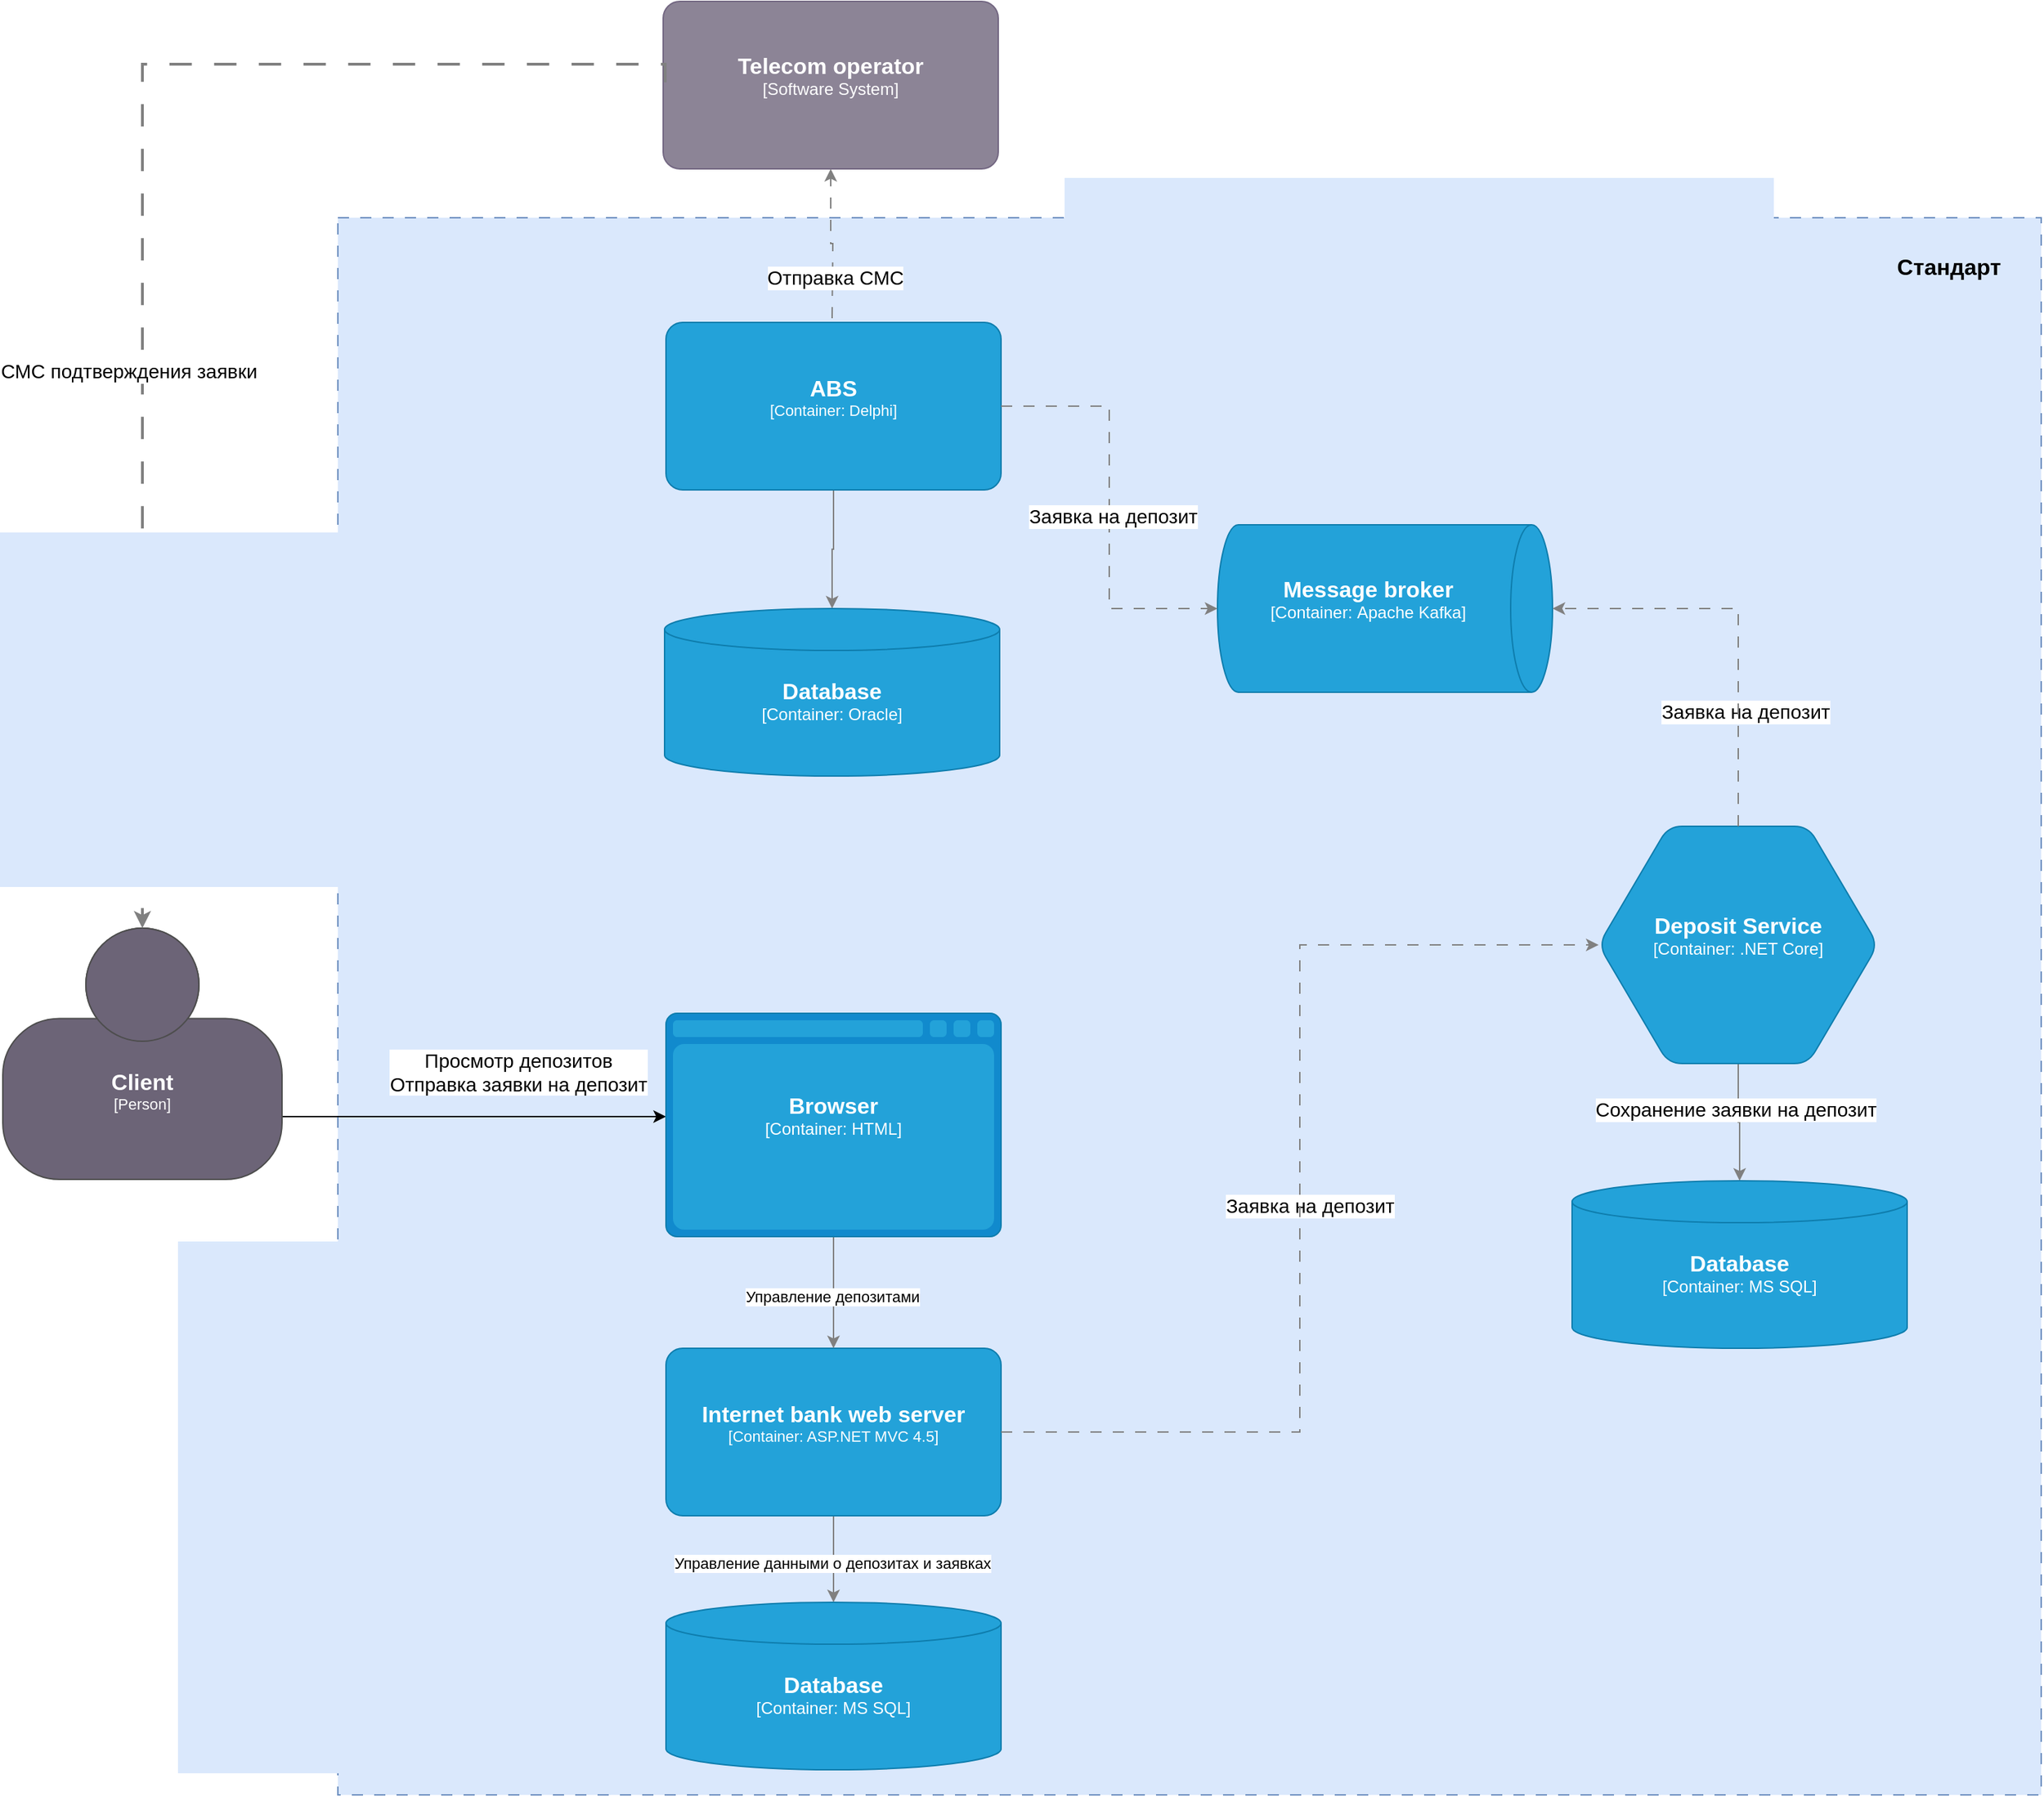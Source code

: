<mxfile version="26.2.2">
  <diagram name="Страница — 1" id="ZuPGvZtwAR4wR8xBhLt8">
    <mxGraphModel dx="1620" dy="1104" grid="1" gridSize="10" guides="1" tooltips="1" connect="1" arrows="1" fold="1" page="1" pageScale="1" pageWidth="1654" pageHeight="1169" math="0" shadow="0">
      <root>
        <mxCell id="0" />
        <mxCell id="1" parent="0" />
        <mxCell id="SCF3WHq6haqzqRKpb7or-4" value="" style="rounded=0;whiteSpace=wrap;html=1;fillColor=#dae8fc;strokeColor=#6c8ebf;fillStyle=solid;dashed=1;dashPattern=8 8;" parent="1" vertex="1">
          <mxGeometry x="260" y="390" width="1220" height="1130" as="geometry" />
        </mxCell>
        <mxCell id="SCF3WHq6haqzqRKpb7or-3" style="edgeStyle=orthogonalEdgeStyle;rounded=0;orthogonalLoop=1;jettySize=auto;html=1;exitX=1;exitY=0.75;exitDx=0;exitDy=0;exitPerimeter=0;" parent="1" source="6K21hE7B_25wVP2OrtQ--6" edge="1">
          <mxGeometry relative="1" as="geometry">
            <mxPoint x="495" y="1034" as="targetPoint" />
          </mxGeometry>
        </mxCell>
        <object placeholders="1" c4Name="Client" c4Type="Person" c4Description="" label="&lt;font style=&quot;font-size: 16px&quot;&gt;&lt;b&gt;%c4Name%&lt;/b&gt;&lt;/font&gt;&lt;div&gt;[%c4Type%]&lt;/div&gt;&lt;br&gt;&lt;div&gt;&lt;font style=&quot;font-size: 11px&quot;&gt;&lt;font color=&quot;#cccccc&quot;&gt;%c4Description%&lt;/font&gt;&lt;/div&gt;" id="6K21hE7B_25wVP2OrtQ--6">
          <mxCell style="html=1;fontSize=11;dashed=0;whiteSpace=wrap;fillColor=#6C6477;strokeColor=#4D4D4D;fontColor=#ffffff;shape=mxgraph.c4.person2;align=center;metaEdit=1;points=[[0.5,0,0],[1,0.5,0],[1,0.75,0],[0.75,1,0],[0.5,1,0],[0.25,1,0],[0,0.75,0],[0,0.5,0]];resizable=0;" parent="1" vertex="1">
            <mxGeometry x="20" y="899" width="200" height="180" as="geometry" />
          </mxCell>
        </object>
        <object placeholders="1" c4Name="Telecom operator" c4Type="Software System" c4Description="" label="&lt;font style=&quot;font-size: 16px&quot;&gt;&lt;b&gt;%c4Name%&lt;/b&gt;&lt;/font&gt;&lt;div&gt;[%c4Type%]&lt;/div&gt;&lt;br&gt;&lt;div&gt;&lt;font style=&quot;font-size: 11px&quot;&gt;&lt;font color=&quot;#cccccc&quot;&gt;%c4Description%&lt;/font&gt;&lt;/div&gt;" id="6K21hE7B_25wVP2OrtQ--15">
          <mxCell style="rounded=1;whiteSpace=wrap;html=1;labelBackgroundColor=none;fillColor=#8C8496;fontColor=#ffffff;align=center;arcSize=10;strokeColor=#736782;metaEdit=1;resizable=0;points=[[0.25,0,0],[0.5,0,0],[0.75,0,0],[1,0.25,0],[1,0.5,0],[1,0.75,0],[0.75,1,0],[0.5,1,0],[0.25,1,0],[0,0.75,0],[0,0.5,0],[0,0.25,0]];" parent="1" vertex="1">
            <mxGeometry x="493" y="235" width="240" height="120" as="geometry" />
          </mxCell>
        </object>
        <mxCell id="6K21hE7B_25wVP2OrtQ--16" style="edgeStyle=orthogonalEdgeStyle;rounded=0;orthogonalLoop=1;jettySize=auto;html=1;strokeWidth=1;strokeColor=#808080;dashed=1;dashPattern=8 8;" parent="1" target="6K21hE7B_25wVP2OrtQ--15" edge="1">
          <mxGeometry relative="1" as="geometry">
            <mxPoint x="930" y="571" as="targetPoint" />
            <mxPoint x="614.0" y="462" as="sourcePoint" />
          </mxGeometry>
        </mxCell>
        <mxCell id="6K21hE7B_25wVP2OrtQ--23" value="Отправка СМС" style="edgeLabel;html=1;align=center;verticalAlign=middle;resizable=0;points=[];fontSize=14;" parent="6K21hE7B_25wVP2OrtQ--16" vertex="1" connectable="0">
          <mxGeometry x="-0.143" y="1" relative="1" as="geometry">
            <mxPoint x="2" y="17" as="offset" />
          </mxGeometry>
        </mxCell>
        <mxCell id="6K21hE7B_25wVP2OrtQ--32" value="Стандарт" style="text;html=1;align=center;verticalAlign=middle;whiteSpace=wrap;rounded=0;fontStyle=1;fontSize=16;" parent="1" vertex="1">
          <mxGeometry x="1384" y="410" width="60" height="30" as="geometry" />
        </mxCell>
        <mxCell id="pjNkSmXGuTjZCD84pebg-2" style="edgeStyle=orthogonalEdgeStyle;rounded=0;orthogonalLoop=1;jettySize=auto;html=1;exitX=0.006;exitY=0.483;exitDx=0;exitDy=0;exitPerimeter=0;entryX=0.5;entryY=0;entryDx=0;entryDy=0;entryPerimeter=0;strokeWidth=2;dashed=1;dashPattern=8 8;strokeColor=#808080;" parent="1" source="6K21hE7B_25wVP2OrtQ--15" target="6K21hE7B_25wVP2OrtQ--6" edge="1">
          <mxGeometry relative="1" as="geometry">
            <Array as="points">
              <mxPoint x="494" y="280" />
              <mxPoint x="120" y="280" />
            </Array>
          </mxGeometry>
        </mxCell>
        <mxCell id="pjNkSmXGuTjZCD84pebg-3" value="СМС подтверждения заявки" style="edgeLabel;html=1;align=center;verticalAlign=middle;resizable=0;points=[];fontSize=14;" parent="pjNkSmXGuTjZCD84pebg-2" vertex="1" connectable="0">
          <mxGeometry x="-0.111" y="-3" relative="1" as="geometry">
            <mxPoint x="-7" y="160" as="offset" />
          </mxGeometry>
        </mxCell>
        <mxCell id="SCF3WHq6haqzqRKpb7or-5" value="Просмотр депозитов&lt;div&gt;Отправка заявки на депозит&lt;/div&gt;" style="edgeLabel;html=1;align=center;verticalAlign=middle;resizable=0;points=[];fontSize=14;" parent="1" vertex="1" connectable="0">
          <mxGeometry x="400.003" y="1008" as="geometry">
            <mxPoint x="-11" y="-6" as="offset" />
          </mxGeometry>
        </mxCell>
        <mxCell id="SCF3WHq6haqzqRKpb7or-9" value="Заявка на депозит" style="edgeLabel;html=1;align=center;verticalAlign=middle;resizable=0;points=[];fontSize=14;" parent="1" vertex="1" connectable="0">
          <mxGeometry x="827" y="1230.003" as="geometry">
            <mxPoint x="129" y="-132" as="offset" />
          </mxGeometry>
        </mxCell>
        <mxCell id="SCF3WHq6haqzqRKpb7or-10" value="Заявка на депозит" style="edgeLabel;html=1;align=center;verticalAlign=middle;resizable=0;points=[];fontSize=14;" parent="1" vertex="1" connectable="0">
          <mxGeometry x="1263" y="870.003" as="geometry">
            <mxPoint x="5" y="-126" as="offset" />
          </mxGeometry>
        </mxCell>
        <mxCell id="t642FKJHol486gJKxGSQ-4" style="edgeStyle=orthogonalEdgeStyle;rounded=0;orthogonalLoop=1;jettySize=auto;html=1;exitX=0.5;exitY=1;exitDx=0;exitDy=0;exitPerimeter=0;strokeColor=#808080;" edge="1" parent="1" source="t642FKJHol486gJKxGSQ-1" target="t642FKJHol486gJKxGSQ-3">
          <mxGeometry relative="1" as="geometry" />
        </mxCell>
        <mxCell id="t642FKJHol486gJKxGSQ-5" value="Сохранение заявки на депозит" style="edgeLabel;html=1;align=center;verticalAlign=middle;resizable=0;points=[];fontSize=14;" vertex="1" connectable="0" parent="t642FKJHol486gJKxGSQ-4">
          <mxGeometry x="-0.235" y="-2" relative="1" as="geometry">
            <mxPoint as="offset" />
          </mxGeometry>
        </mxCell>
        <object placeholders="1" c4Name="Deposit Service" c4Type="Container" c4Technology=".NET Core" c4Description="" label="&lt;font style=&quot;font-size: 16px&quot;&gt;&lt;b&gt;%c4Name%&lt;/b&gt;&lt;/font&gt;&lt;div&gt;[%c4Type%:&amp;nbsp;%c4Technology%]&lt;/div&gt;&lt;br&gt;&lt;div&gt;&lt;font style=&quot;font-size: 11px&quot;&gt;&lt;font color=&quot;#E6E6E6&quot;&gt;%c4Description%&lt;/font&gt;&lt;/div&gt;" id="t642FKJHol486gJKxGSQ-1">
          <mxCell style="shape=hexagon;size=50;perimeter=hexagonPerimeter2;whiteSpace=wrap;html=1;fixedSize=1;rounded=1;labelBackgroundColor=none;fillColor=#23A2D9;fontSize=12;fontColor=#ffffff;align=center;strokeColor=#0E7DAD;metaEdit=1;points=[[0.5,0,0],[1,0.25,0],[1,0.5,0],[1,0.75,0],[0.5,1,0],[0,0.75,0],[0,0.5,0],[0,0.25,0]];resizable=0;" vertex="1" parent="1">
            <mxGeometry x="1163" y="826" width="200" height="170" as="geometry" />
          </mxCell>
        </object>
        <object placeholders="1" c4Name="Message broker" c4Type="Container" c4Technology="Apache Kafka" c4Description="" label="&lt;font style=&quot;font-size: 16px&quot;&gt;&lt;b&gt;%c4Name%&lt;/b&gt;&lt;/font&gt;&lt;div&gt;[%c4Type%:&amp;nbsp;%c4Technology%]&lt;/div&gt;&lt;br&gt;&lt;div&gt;&lt;font style=&quot;font-size: 11px&quot;&gt;&lt;font color=&quot;#E6E6E6&quot;&gt;%c4Description%&lt;/font&gt;&lt;/div&gt;" id="t642FKJHol486gJKxGSQ-2">
          <mxCell style="shape=cylinder3;size=15;direction=south;whiteSpace=wrap;html=1;boundedLbl=1;rounded=0;labelBackgroundColor=none;fillColor=#23A2D9;fontSize=12;fontColor=#ffffff;align=center;strokeColor=#0E7DAD;metaEdit=1;points=[[0.5,0,0],[1,0.25,0],[1,0.5,0],[1,0.75,0],[0.5,1,0],[0,0.75,0],[0,0.5,0],[0,0.25,0]];resizable=0;" vertex="1" parent="1">
            <mxGeometry x="890" y="610" width="240" height="120" as="geometry" />
          </mxCell>
        </object>
        <object placeholders="1" c4Name="Database" c4Type="Container" c4Technology="MS SQL" c4Description="" label="&lt;font style=&quot;font-size: 16px&quot;&gt;&lt;b&gt;%c4Name%&lt;/b&gt;&lt;/font&gt;&lt;div&gt;[%c4Type%:&amp;nbsp;%c4Technology%]&lt;/div&gt;&lt;br&gt;&lt;div&gt;&lt;font style=&quot;font-size: 11px&quot;&gt;&lt;font color=&quot;#E6E6E6&quot;&gt;%c4Description%&lt;/font&gt;&lt;/div&gt;" id="t642FKJHol486gJKxGSQ-3">
          <mxCell style="shape=cylinder3;size=15;whiteSpace=wrap;html=1;boundedLbl=1;rounded=0;labelBackgroundColor=none;fillColor=#23A2D9;fontSize=12;fontColor=#ffffff;align=center;strokeColor=#0E7DAD;metaEdit=1;points=[[0.5,0,0],[1,0.25,0],[1,0.5,0],[1,0.75,0],[0.5,1,0],[0,0.75,0],[0,0.5,0],[0,0.25,0]];resizable=0;" vertex="1" parent="1">
            <mxGeometry x="1144" y="1080" width="240" height="120" as="geometry" />
          </mxCell>
        </object>
        <mxCell id="t642FKJHol486gJKxGSQ-10" style="edgeStyle=orthogonalEdgeStyle;rounded=0;orthogonalLoop=1;jettySize=auto;html=1;exitX=0.5;exitY=1;exitDx=0;exitDy=0;exitPerimeter=0;strokeWidth=1;strokeColor=#808080;" edge="1" parent="1" source="t642FKJHol486gJKxGSQ-6" target="t642FKJHol486gJKxGSQ-9">
          <mxGeometry relative="1" as="geometry" />
        </mxCell>
        <mxCell id="t642FKJHol486gJKxGSQ-14" value="Управление данными о депозитах и заявках" style="edgeLabel;html=1;align=center;verticalAlign=middle;resizable=0;points=[];" vertex="1" connectable="0" parent="t642FKJHol486gJKxGSQ-10">
          <mxGeometry x="0.097" y="-1" relative="1" as="geometry">
            <mxPoint as="offset" />
          </mxGeometry>
        </mxCell>
        <object placeholders="1" c4Name="Internet bank web server" c4Type="Container" c4Technology="ASP.NET MVC 4.5" c4Description="" label="&lt;font style=&quot;font-size: 16px&quot;&gt;&lt;b&gt;%c4Name%&lt;/b&gt;&lt;/font&gt;&lt;div&gt;[%c4Type%: %c4Technology%]&lt;/div&gt;&lt;br&gt;&lt;div&gt;&lt;font style=&quot;font-size: 11px&quot;&gt;&lt;font color=&quot;#E6E6E6&quot;&gt;%c4Description%&lt;/font&gt;&lt;/div&gt;" id="t642FKJHol486gJKxGSQ-6">
          <mxCell style="rounded=1;whiteSpace=wrap;html=1;fontSize=11;labelBackgroundColor=none;fillColor=#23A2D9;fontColor=#ffffff;align=center;arcSize=10;strokeColor=#0E7DAD;metaEdit=1;resizable=0;points=[[0.25,0,0],[0.5,0,0],[0.75,0,0],[1,0.25,0],[1,0.5,0],[1,0.75,0],[0.75,1,0],[0.5,1,0],[0.25,1,0],[0,0.75,0],[0,0.5,0],[0,0.25,0]];" vertex="1" parent="1">
            <mxGeometry x="495" y="1200" width="240" height="120" as="geometry" />
          </mxCell>
        </object>
        <mxCell id="t642FKJHol486gJKxGSQ-8" style="edgeStyle=orthogonalEdgeStyle;rounded=0;orthogonalLoop=1;jettySize=auto;html=1;strokeWidth=1;strokeColor=#808080;" edge="1" parent="1" source="t642FKJHol486gJKxGSQ-7" target="t642FKJHol486gJKxGSQ-6">
          <mxGeometry relative="1" as="geometry" />
        </mxCell>
        <mxCell id="t642FKJHol486gJKxGSQ-12" value="Управление депозитами" style="edgeLabel;html=1;align=center;verticalAlign=middle;resizable=0;points=[];" vertex="1" connectable="0" parent="t642FKJHol486gJKxGSQ-8">
          <mxGeometry x="0.074" y="-1" relative="1" as="geometry">
            <mxPoint as="offset" />
          </mxGeometry>
        </mxCell>
        <object placeholders="1" c4Name="Browser" c4Type="Container" c4Technology="HTML" c4Description="" label="&lt;font style=&quot;font-size: 16px&quot;&gt;&lt;b&gt;%c4Name%&lt;/b&gt;&lt;/font&gt;&lt;div&gt;[%c4Type%:&amp;nbsp;%c4Technology%]&lt;/div&gt;&lt;br&gt;&lt;div&gt;&lt;font style=&quot;font-size: 11px&quot;&gt;&lt;font color=&quot;#E6E6E6&quot;&gt;%c4Description%&lt;/font&gt;&lt;/div&gt;" id="t642FKJHol486gJKxGSQ-7">
          <mxCell style="shape=mxgraph.c4.webBrowserContainer2;whiteSpace=wrap;html=1;boundedLbl=1;rounded=0;labelBackgroundColor=none;strokeColor=#118ACD;fillColor=#23A2D9;strokeColor=#118ACD;strokeColor2=#0E7DAD;fontSize=12;fontColor=#ffffff;align=center;metaEdit=1;points=[[0.5,0,0],[1,0.25,0],[1,0.5,0],[1,0.75,0],[0.5,1,0],[0,0.75,0],[0,0.5,0],[0,0.25,0]];resizable=0;" vertex="1" parent="1">
            <mxGeometry x="495" y="960" width="240" height="160" as="geometry" />
          </mxCell>
        </object>
        <object placeholders="1" c4Name="Database" c4Type="Container" c4Technology="MS SQL" c4Description="" label="&lt;font style=&quot;font-size: 16px&quot;&gt;&lt;b&gt;%c4Name%&lt;/b&gt;&lt;/font&gt;&lt;div&gt;[%c4Type%:&amp;nbsp;%c4Technology%]&lt;/div&gt;&lt;br&gt;&lt;div&gt;&lt;font style=&quot;font-size: 11px&quot;&gt;&lt;font color=&quot;#E6E6E6&quot;&gt;%c4Description%&lt;/font&gt;&lt;/div&gt;" id="t642FKJHol486gJKxGSQ-9">
          <mxCell style="shape=cylinder3;size=15;whiteSpace=wrap;html=1;boundedLbl=1;rounded=0;labelBackgroundColor=none;fillColor=#23A2D9;fontSize=12;fontColor=#ffffff;align=center;strokeColor=#0E7DAD;metaEdit=1;points=[[0.5,0,0],[1,0.25,0],[1,0.5,0],[1,0.75,0],[0.5,1,0],[0,0.75,0],[0,0.5,0],[0,0.25,0]];resizable=0;" vertex="1" parent="1">
            <mxGeometry x="495" y="1382" width="240" height="120" as="geometry" />
          </mxCell>
        </object>
        <mxCell id="t642FKJHol486gJKxGSQ-17" style="edgeStyle=orthogonalEdgeStyle;rounded=0;orthogonalLoop=1;jettySize=auto;html=1;strokeColor=#808080;" edge="1" parent="1" source="t642FKJHol486gJKxGSQ-15" target="t642FKJHol486gJKxGSQ-16">
          <mxGeometry relative="1" as="geometry" />
        </mxCell>
        <object placeholders="1" c4Name="ABS" c4Type="Container" c4Technology="Delphi" c4Description="" label="&lt;font style=&quot;font-size: 16px&quot;&gt;&lt;b&gt;%c4Name%&lt;/b&gt;&lt;/font&gt;&lt;div&gt;[%c4Type%: %c4Technology%]&lt;/div&gt;&lt;br&gt;&lt;div&gt;&lt;font style=&quot;font-size: 11px&quot;&gt;&lt;font color=&quot;#E6E6E6&quot;&gt;%c4Description%&lt;/font&gt;&lt;/div&gt;" id="t642FKJHol486gJKxGSQ-15">
          <mxCell style="rounded=1;whiteSpace=wrap;html=1;fontSize=11;labelBackgroundColor=none;fillColor=#23A2D9;fontColor=#ffffff;align=center;arcSize=10;strokeColor=#0E7DAD;metaEdit=1;resizable=0;points=[[0.25,0,0],[0.5,0,0],[0.75,0,0],[1,0.25,0],[1,0.5,0],[1,0.75,0],[0.75,1,0],[0.5,1,0],[0.25,1,0],[0,0.75,0],[0,0.5,0],[0,0.25,0]];" vertex="1" parent="1">
            <mxGeometry x="495" y="465" width="240" height="120" as="geometry" />
          </mxCell>
        </object>
        <object placeholders="1" c4Name="Database" c4Type="Container" c4Technology="Oracle" c4Description="" label="&lt;font style=&quot;font-size: 16px&quot;&gt;&lt;b&gt;%c4Name%&lt;/b&gt;&lt;/font&gt;&lt;div&gt;[%c4Type%:&amp;nbsp;%c4Technology%]&lt;/div&gt;&lt;br&gt;&lt;div&gt;&lt;font style=&quot;font-size: 11px&quot;&gt;&lt;font color=&quot;#E6E6E6&quot;&gt;%c4Description%&lt;/font&gt;&lt;/div&gt;" id="t642FKJHol486gJKxGSQ-16">
          <mxCell style="shape=cylinder3;size=15;whiteSpace=wrap;html=1;boundedLbl=1;rounded=0;labelBackgroundColor=none;fillColor=#23A2D9;fontSize=12;fontColor=#ffffff;align=center;strokeColor=#0E7DAD;metaEdit=1;points=[[0.5,0,0],[1,0.25,0],[1,0.5,0],[1,0.75,0],[0.5,1,0],[0,0.75,0],[0,0.5,0],[0,0.25,0]];resizable=0;" vertex="1" parent="1">
            <mxGeometry x="494" y="670" width="240" height="120" as="geometry" />
          </mxCell>
        </object>
        <mxCell id="t642FKJHol486gJKxGSQ-18" style="edgeStyle=orthogonalEdgeStyle;rounded=0;orthogonalLoop=1;jettySize=auto;html=1;exitX=1;exitY=0.5;exitDx=0;exitDy=0;exitPerimeter=0;entryX=0;entryY=0.5;entryDx=0;entryDy=0;entryPerimeter=0;dashed=1;dashPattern=8 8;strokeColor=#808080;" edge="1" parent="1" source="t642FKJHol486gJKxGSQ-6" target="t642FKJHol486gJKxGSQ-1">
          <mxGeometry relative="1" as="geometry" />
        </mxCell>
        <mxCell id="t642FKJHol486gJKxGSQ-19" style="edgeStyle=orthogonalEdgeStyle;rounded=0;orthogonalLoop=1;jettySize=auto;html=1;exitX=0.5;exitY=0;exitDx=0;exitDy=0;exitPerimeter=0;entryX=0.5;entryY=0;entryDx=0;entryDy=0;entryPerimeter=0;dashed=1;dashPattern=8 8;strokeColor=#808080;" edge="1" parent="1" source="t642FKJHol486gJKxGSQ-1" target="t642FKJHol486gJKxGSQ-2">
          <mxGeometry relative="1" as="geometry" />
        </mxCell>
        <mxCell id="t642FKJHol486gJKxGSQ-20" style="edgeStyle=orthogonalEdgeStyle;rounded=0;orthogonalLoop=1;jettySize=auto;html=1;exitX=1;exitY=0.5;exitDx=0;exitDy=0;exitPerimeter=0;entryX=0.5;entryY=1;entryDx=0;entryDy=0;entryPerimeter=0;dashed=1;dashPattern=8 8;strokeColor=#808080;" edge="1" parent="1" source="t642FKJHol486gJKxGSQ-15" target="t642FKJHol486gJKxGSQ-2">
          <mxGeometry relative="1" as="geometry" />
        </mxCell>
        <mxCell id="t642FKJHol486gJKxGSQ-22" value="Заявка на депозит" style="edgeLabel;html=1;align=center;verticalAlign=middle;resizable=0;points=[];fontSize=14;" vertex="1" connectable="0" parent="1">
          <mxGeometry x="810" y="730.003" as="geometry">
            <mxPoint x="5" y="-126" as="offset" />
          </mxGeometry>
        </mxCell>
      </root>
    </mxGraphModel>
  </diagram>
</mxfile>
